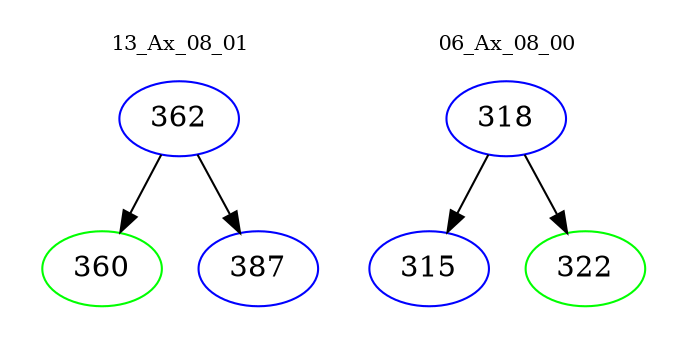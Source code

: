 digraph{
subgraph cluster_0 {
color = white
label = "13_Ax_08_01";
fontsize=10;
T0_362 [label="362", color="blue"]
T0_362 -> T0_360 [color="black"]
T0_360 [label="360", color="green"]
T0_362 -> T0_387 [color="black"]
T0_387 [label="387", color="blue"]
}
subgraph cluster_1 {
color = white
label = "06_Ax_08_00";
fontsize=10;
T1_318 [label="318", color="blue"]
T1_318 -> T1_315 [color="black"]
T1_315 [label="315", color="blue"]
T1_318 -> T1_322 [color="black"]
T1_322 [label="322", color="green"]
}
}
